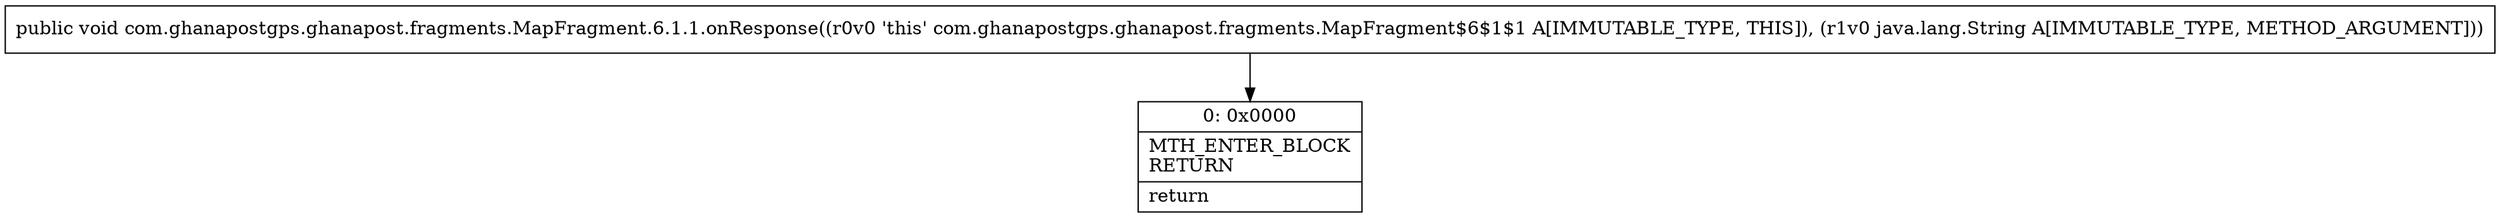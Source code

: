 digraph "CFG forcom.ghanapostgps.ghanapost.fragments.MapFragment.6.1.1.onResponse(Ljava\/lang\/String;)V" {
Node_0 [shape=record,label="{0\:\ 0x0000|MTH_ENTER_BLOCK\lRETURN\l|return\l}"];
MethodNode[shape=record,label="{public void com.ghanapostgps.ghanapost.fragments.MapFragment.6.1.1.onResponse((r0v0 'this' com.ghanapostgps.ghanapost.fragments.MapFragment$6$1$1 A[IMMUTABLE_TYPE, THIS]), (r1v0 java.lang.String A[IMMUTABLE_TYPE, METHOD_ARGUMENT])) }"];
MethodNode -> Node_0;
}

